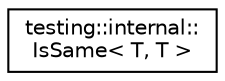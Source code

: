 digraph "类继承关系图"
{
 // LATEX_PDF_SIZE
  edge [fontname="Helvetica",fontsize="10",labelfontname="Helvetica",labelfontsize="10"];
  node [fontname="Helvetica",fontsize="10",shape=record];
  rankdir="LR";
  Node0 [label="testing::internal::\lIsSame\< T, T \>",height=0.2,width=0.4,color="black", fillcolor="white", style="filled",URL="$structtesting_1_1internal_1_1IsSame_3_01T_00_01T_01_4.html",tooltip=" "];
}
